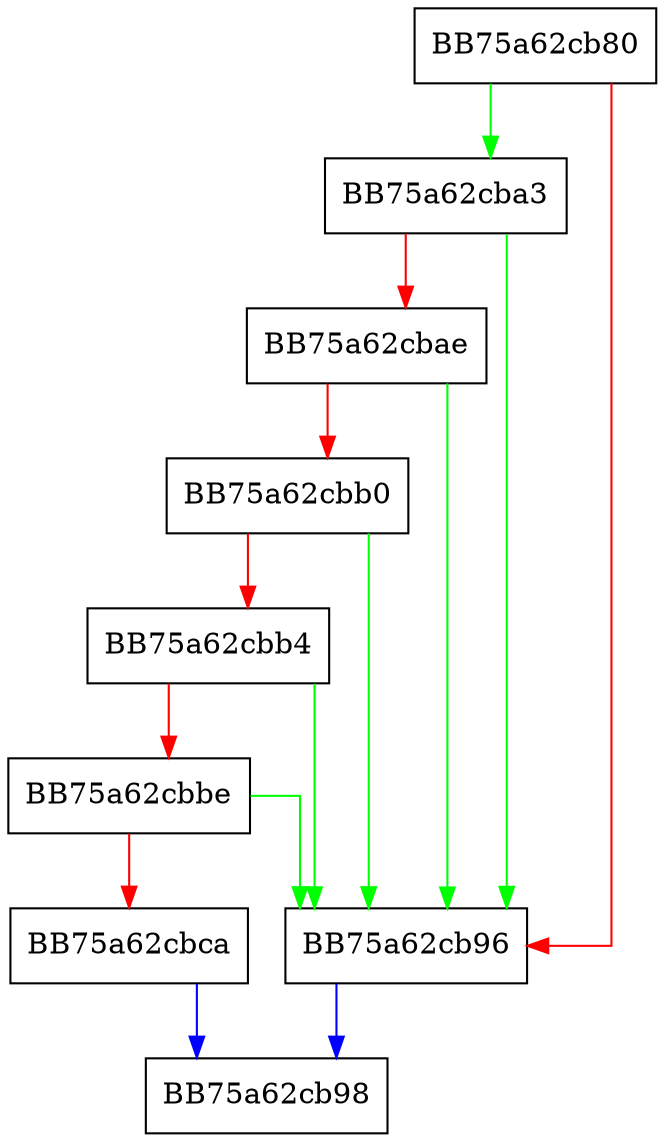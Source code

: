 digraph IsMine {
  node [shape="box"];
  graph [splines=ortho];
  BB75a62cb80 -> BB75a62cba3 [color="green"];
  BB75a62cb80 -> BB75a62cb96 [color="red"];
  BB75a62cb96 -> BB75a62cb98 [color="blue"];
  BB75a62cba3 -> BB75a62cb96 [color="green"];
  BB75a62cba3 -> BB75a62cbae [color="red"];
  BB75a62cbae -> BB75a62cb96 [color="green"];
  BB75a62cbae -> BB75a62cbb0 [color="red"];
  BB75a62cbb0 -> BB75a62cb96 [color="green"];
  BB75a62cbb0 -> BB75a62cbb4 [color="red"];
  BB75a62cbb4 -> BB75a62cb96 [color="green"];
  BB75a62cbb4 -> BB75a62cbbe [color="red"];
  BB75a62cbbe -> BB75a62cb96 [color="green"];
  BB75a62cbbe -> BB75a62cbca [color="red"];
  BB75a62cbca -> BB75a62cb98 [color="blue"];
}